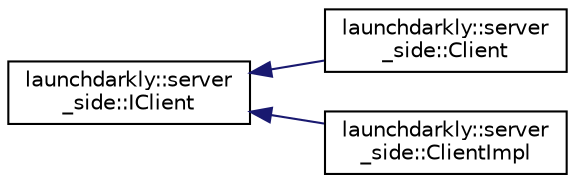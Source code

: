 digraph "Graphical Class Hierarchy"
{
 // LATEX_PDF_SIZE
  edge [fontname="Helvetica",fontsize="10",labelfontname="Helvetica",labelfontsize="10"];
  node [fontname="Helvetica",fontsize="10",shape=record];
  rankdir="LR";
  Node0 [label="launchdarkly::server\l_side::IClient",height=0.2,width=0.4,color="black", fillcolor="white", style="filled",URL="$classlaunchdarkly_1_1server__side_1_1IClient.html",tooltip=" "];
  Node0 -> Node1 [dir="back",color="midnightblue",fontsize="10",style="solid",fontname="Helvetica"];
  Node1 [label="launchdarkly::server\l_side::Client",height=0.2,width=0.4,color="black", fillcolor="white", style="filled",URL="$classlaunchdarkly_1_1server__side_1_1Client.html",tooltip=" "];
  Node0 -> Node2 [dir="back",color="midnightblue",fontsize="10",style="solid",fontname="Helvetica"];
  Node2 [label="launchdarkly::server\l_side::ClientImpl",height=0.2,width=0.4,color="black", fillcolor="white", style="filled",URL="$classlaunchdarkly_1_1server__side_1_1ClientImpl.html",tooltip=" "];
}

